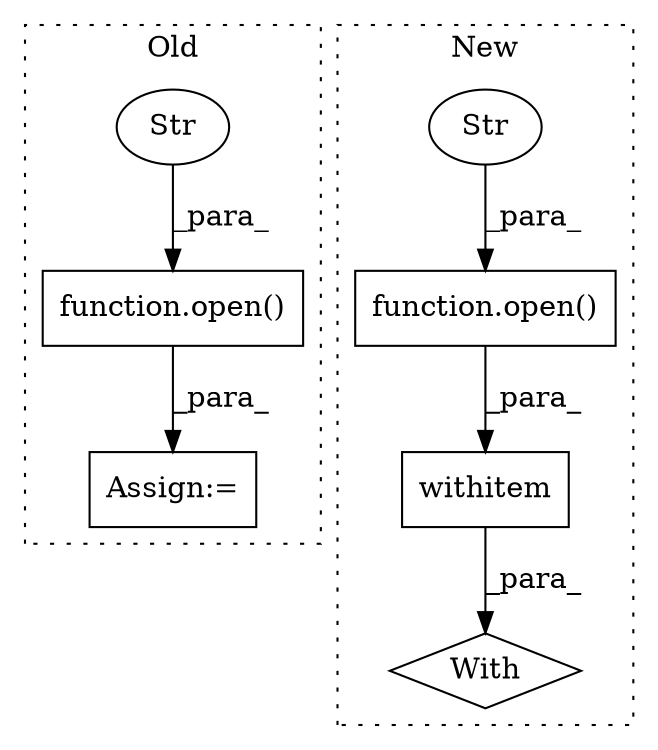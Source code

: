digraph G {
subgraph cluster0 {
1 [label="function.open()" a="75" s="1928,1948" l="5,1" shape="box"];
4 [label="Str" a="66" s="1945" l="3" shape="ellipse"];
7 [label="Assign:=" a="68" s="1974" l="3" shape="box"];
label = "Old";
style="dotted";
}
subgraph cluster1 {
2 [label="With" a="39" s="1901,1910" l="5,37" shape="diamond"];
3 [label="withitem" a="49" s="1906" l="4" shape="box"];
5 [label="function.open()" a="75" s="1906,1927" l="5,1" shape="box"];
6 [label="Str" a="66" s="1923" l="4" shape="ellipse"];
label = "New";
style="dotted";
}
1 -> 7 [label="_para_"];
3 -> 2 [label="_para_"];
4 -> 1 [label="_para_"];
5 -> 3 [label="_para_"];
6 -> 5 [label="_para_"];
}